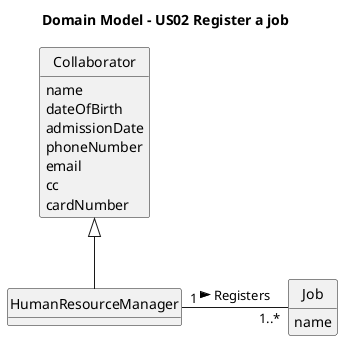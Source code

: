@startuml
skinparam monochrome true
skinparam packageStyle rectangle
skinparam shadowing false
skinparam classAttributeIconSize 0
hide circle
hide methods

title Domain Model - US02 Register a job

class HumanResourceManager {
}

class Collaborator {
    name
    dateOfBirth
    admissionDate
    phoneNumber
    email
    cc
    cardNumber

}

class Job{
    name
}

Collaborator  <|--  HumanResourceManager
HumanResourceManager "1" - "1..*" Job : Registers >

@enduml